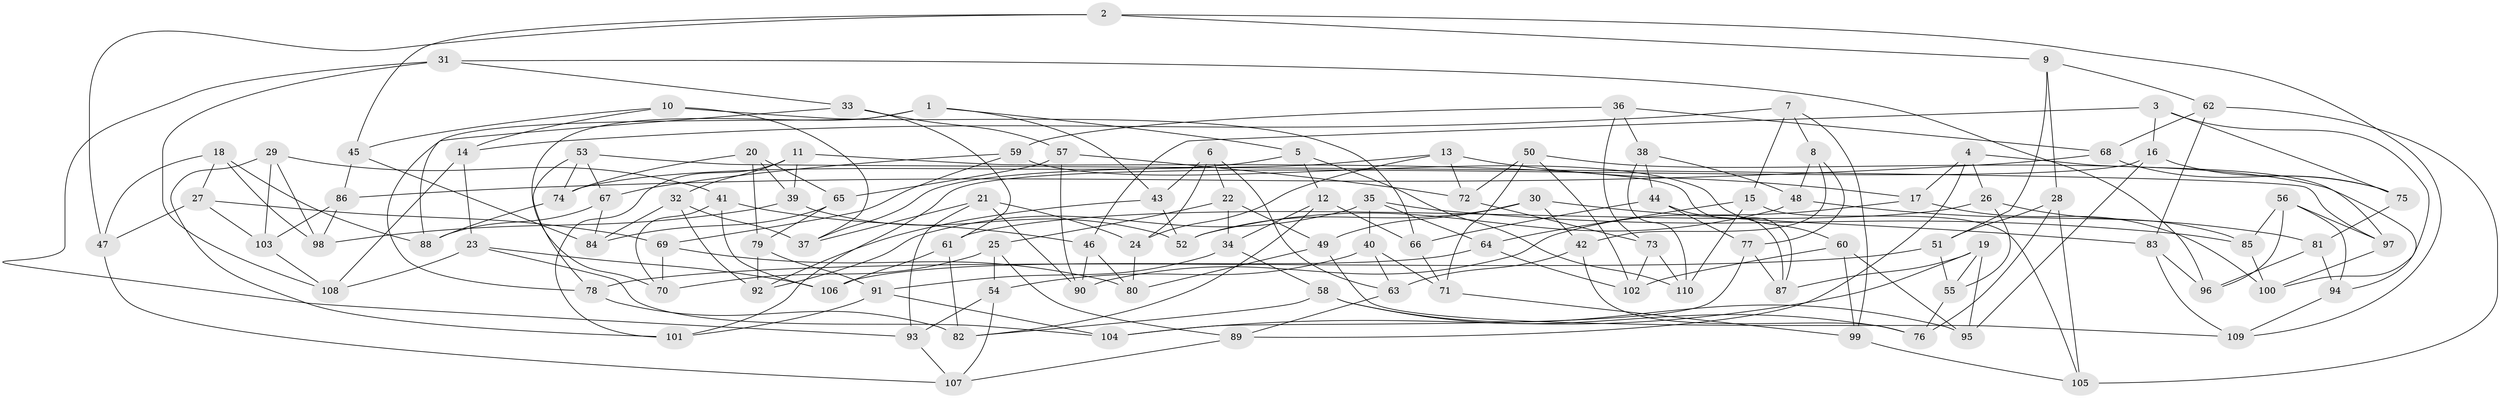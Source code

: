 // coarse degree distribution, {6: 0.42028985507246375, 5: 0.15942028985507245, 4: 0.4057971014492754, 3: 0.014492753623188406}
// Generated by graph-tools (version 1.1) at 2025/52/02/27/25 19:52:32]
// undirected, 110 vertices, 220 edges
graph export_dot {
graph [start="1"]
  node [color=gray90,style=filled];
  1;
  2;
  3;
  4;
  5;
  6;
  7;
  8;
  9;
  10;
  11;
  12;
  13;
  14;
  15;
  16;
  17;
  18;
  19;
  20;
  21;
  22;
  23;
  24;
  25;
  26;
  27;
  28;
  29;
  30;
  31;
  32;
  33;
  34;
  35;
  36;
  37;
  38;
  39;
  40;
  41;
  42;
  43;
  44;
  45;
  46;
  47;
  48;
  49;
  50;
  51;
  52;
  53;
  54;
  55;
  56;
  57;
  58;
  59;
  60;
  61;
  62;
  63;
  64;
  65;
  66;
  67;
  68;
  69;
  70;
  71;
  72;
  73;
  74;
  75;
  76;
  77;
  78;
  79;
  80;
  81;
  82;
  83;
  84;
  85;
  86;
  87;
  88;
  89;
  90;
  91;
  92;
  93;
  94;
  95;
  96;
  97;
  98;
  99;
  100;
  101;
  102;
  103;
  104;
  105;
  106;
  107;
  108;
  109;
  110;
  1 -- 43;
  1 -- 70;
  1 -- 5;
  1 -- 78;
  2 -- 109;
  2 -- 9;
  2 -- 47;
  2 -- 45;
  3 -- 75;
  3 -- 46;
  3 -- 100;
  3 -- 16;
  4 -- 89;
  4 -- 26;
  4 -- 97;
  4 -- 17;
  5 -- 74;
  5 -- 110;
  5 -- 12;
  6 -- 22;
  6 -- 24;
  6 -- 43;
  6 -- 63;
  7 -- 14;
  7 -- 15;
  7 -- 99;
  7 -- 8;
  8 -- 77;
  8 -- 48;
  8 -- 42;
  9 -- 28;
  9 -- 51;
  9 -- 62;
  10 -- 37;
  10 -- 45;
  10 -- 66;
  10 -- 14;
  11 -- 101;
  11 -- 32;
  11 -- 87;
  11 -- 39;
  12 -- 66;
  12 -- 82;
  12 -- 34;
  13 -- 72;
  13 -- 37;
  13 -- 17;
  13 -- 24;
  14 -- 23;
  14 -- 108;
  15 -- 105;
  15 -- 64;
  15 -- 110;
  16 -- 95;
  16 -- 75;
  16 -- 101;
  17 -- 90;
  17 -- 100;
  18 -- 27;
  18 -- 47;
  18 -- 98;
  18 -- 88;
  19 -- 104;
  19 -- 55;
  19 -- 95;
  19 -- 87;
  20 -- 79;
  20 -- 65;
  20 -- 74;
  20 -- 39;
  21 -- 24;
  21 -- 37;
  21 -- 90;
  21 -- 93;
  22 -- 49;
  22 -- 34;
  22 -- 25;
  23 -- 108;
  23 -- 106;
  23 -- 104;
  24 -- 80;
  25 -- 54;
  25 -- 89;
  25 -- 70;
  26 -- 61;
  26 -- 85;
  26 -- 55;
  27 -- 69;
  27 -- 47;
  27 -- 103;
  28 -- 105;
  28 -- 76;
  28 -- 51;
  29 -- 98;
  29 -- 41;
  29 -- 103;
  29 -- 101;
  30 -- 49;
  30 -- 52;
  30 -- 83;
  30 -- 42;
  31 -- 108;
  31 -- 96;
  31 -- 93;
  31 -- 33;
  32 -- 37;
  32 -- 84;
  32 -- 92;
  33 -- 57;
  33 -- 88;
  33 -- 61;
  34 -- 58;
  34 -- 91;
  35 -- 64;
  35 -- 85;
  35 -- 40;
  35 -- 92;
  36 -- 73;
  36 -- 59;
  36 -- 38;
  36 -- 68;
  38 -- 110;
  38 -- 44;
  38 -- 48;
  39 -- 98;
  39 -- 52;
  40 -- 54;
  40 -- 71;
  40 -- 63;
  41 -- 106;
  41 -- 46;
  41 -- 70;
  42 -- 63;
  42 -- 76;
  43 -- 92;
  43 -- 52;
  44 -- 66;
  44 -- 77;
  44 -- 87;
  45 -- 86;
  45 -- 84;
  46 -- 80;
  46 -- 90;
  47 -- 107;
  48 -- 52;
  48 -- 81;
  49 -- 109;
  49 -- 80;
  50 -- 72;
  50 -- 94;
  50 -- 102;
  50 -- 71;
  51 -- 55;
  51 -- 78;
  53 -- 97;
  53 -- 67;
  53 -- 78;
  53 -- 74;
  54 -- 93;
  54 -- 107;
  55 -- 76;
  56 -- 94;
  56 -- 96;
  56 -- 97;
  56 -- 85;
  57 -- 72;
  57 -- 65;
  57 -- 90;
  58 -- 95;
  58 -- 76;
  58 -- 82;
  59 -- 60;
  59 -- 69;
  59 -- 67;
  60 -- 102;
  60 -- 95;
  60 -- 99;
  61 -- 82;
  61 -- 106;
  62 -- 68;
  62 -- 83;
  62 -- 105;
  63 -- 89;
  64 -- 102;
  64 -- 106;
  65 -- 79;
  65 -- 84;
  66 -- 71;
  67 -- 84;
  67 -- 88;
  68 -- 86;
  68 -- 75;
  69 -- 70;
  69 -- 80;
  71 -- 99;
  72 -- 73;
  73 -- 102;
  73 -- 110;
  74 -- 88;
  75 -- 81;
  77 -- 104;
  77 -- 87;
  78 -- 82;
  79 -- 92;
  79 -- 91;
  81 -- 94;
  81 -- 96;
  83 -- 109;
  83 -- 96;
  85 -- 100;
  86 -- 103;
  86 -- 98;
  89 -- 107;
  91 -- 101;
  91 -- 104;
  93 -- 107;
  94 -- 109;
  97 -- 100;
  99 -- 105;
  103 -- 108;
}
